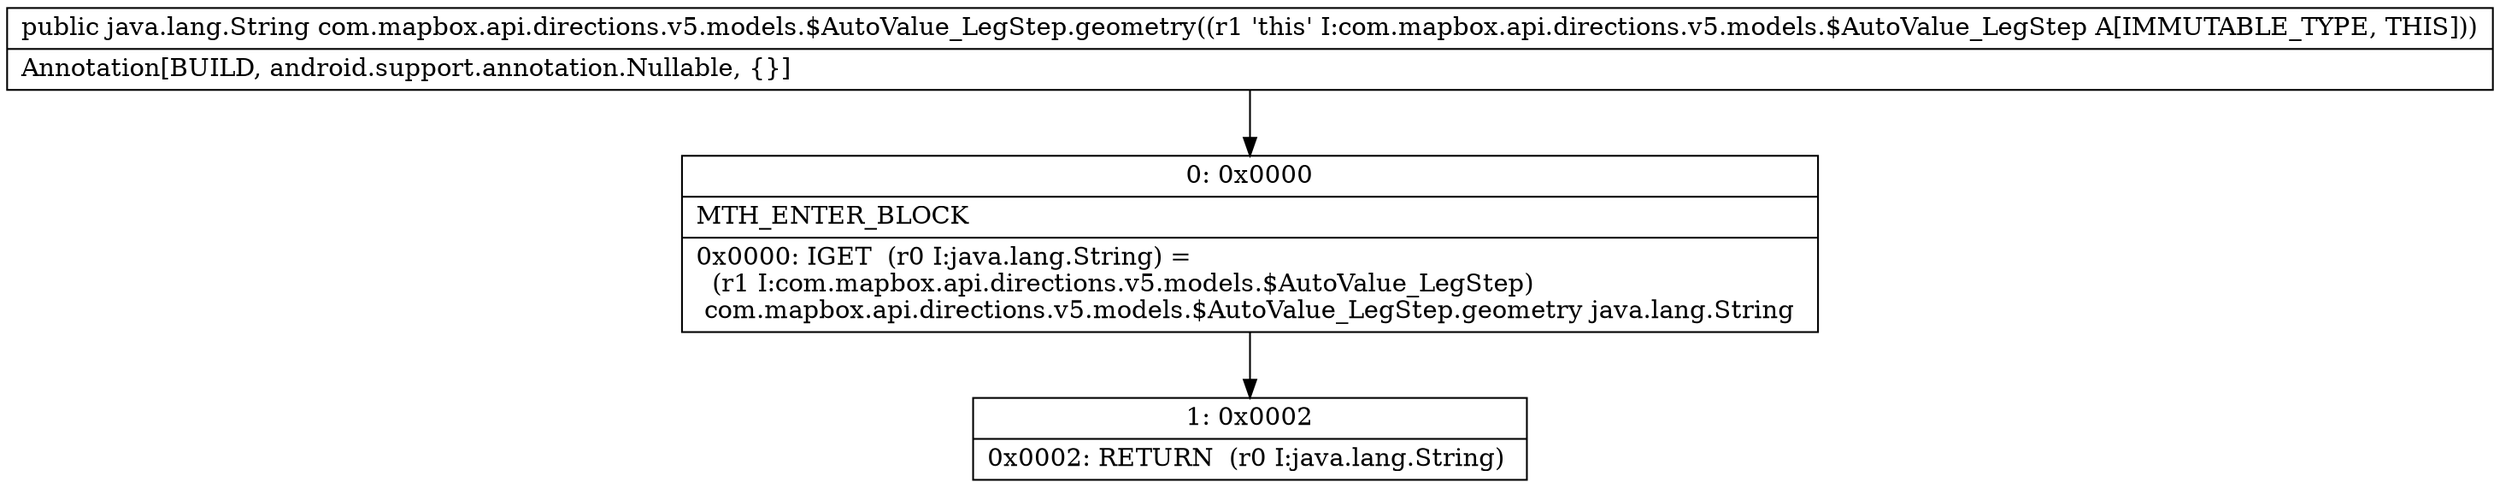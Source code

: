 digraph "CFG forcom.mapbox.api.directions.v5.models.$AutoValue_LegStep.geometry()Ljava\/lang\/String;" {
Node_0 [shape=record,label="{0\:\ 0x0000|MTH_ENTER_BLOCK\l|0x0000: IGET  (r0 I:java.lang.String) = \l  (r1 I:com.mapbox.api.directions.v5.models.$AutoValue_LegStep)\l com.mapbox.api.directions.v5.models.$AutoValue_LegStep.geometry java.lang.String \l}"];
Node_1 [shape=record,label="{1\:\ 0x0002|0x0002: RETURN  (r0 I:java.lang.String) \l}"];
MethodNode[shape=record,label="{public java.lang.String com.mapbox.api.directions.v5.models.$AutoValue_LegStep.geometry((r1 'this' I:com.mapbox.api.directions.v5.models.$AutoValue_LegStep A[IMMUTABLE_TYPE, THIS]))  | Annotation[BUILD, android.support.annotation.Nullable, \{\}]\l}"];
MethodNode -> Node_0;
Node_0 -> Node_1;
}

